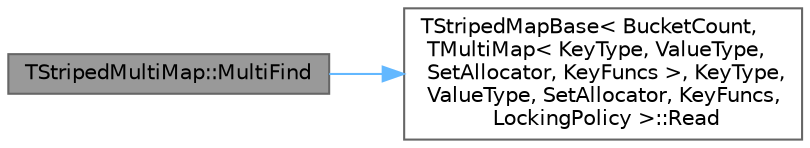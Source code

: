 digraph "TStripedMultiMap::MultiFind"
{
 // INTERACTIVE_SVG=YES
 // LATEX_PDF_SIZE
  bgcolor="transparent";
  edge [fontname=Helvetica,fontsize=10,labelfontname=Helvetica,labelfontsize=10];
  node [fontname=Helvetica,fontsize=10,shape=box,height=0.2,width=0.4];
  rankdir="LR";
  Node1 [id="Node000001",label="TStripedMultiMap::MultiFind",height=0.2,width=0.4,color="gray40", fillcolor="grey60", style="filled", fontcolor="black",tooltip="Finds all values associated with the specified key."];
  Node1 -> Node2 [id="edge1_Node000001_Node000002",color="steelblue1",style="solid",tooltip=" "];
  Node2 [id="Node000002",label="TStripedMapBase\< BucketCount,\l TMultiMap\< KeyType, ValueType,\l SetAllocator, KeyFuncs \>, KeyType,\l ValueType, SetAllocator, KeyFuncs,\l LockingPolicy \>::Read",height=0.2,width=0.4,color="grey40", fillcolor="white", style="filled",URL="$db/df4/classTStripedMapBase.html#af6fb3c1d48c5ed664a71b098718d461c",tooltip=" "];
}
